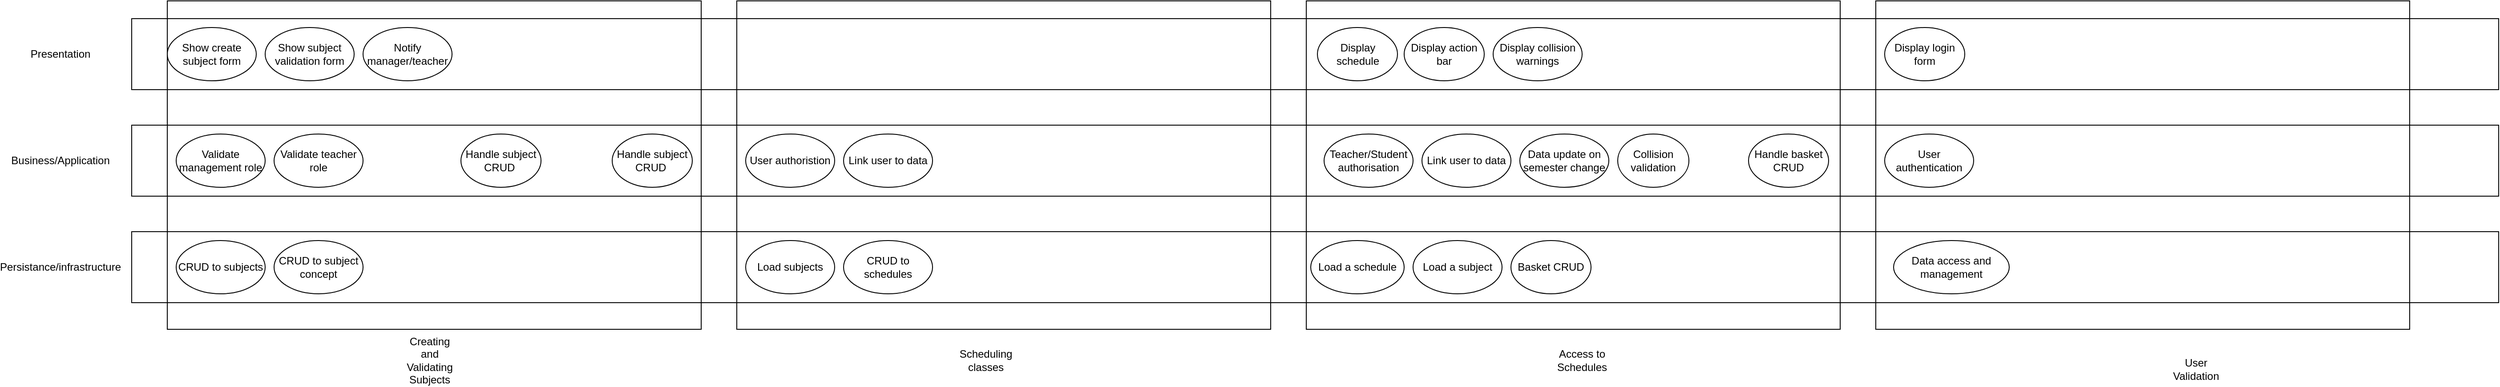 <mxfile version="28.2.5">
  <diagram name="Page-1" id="85GoiwzplOYLq53OgErL">
    <mxGraphModel dx="1113" dy="767" grid="1" gridSize="10" guides="1" tooltips="1" connect="1" arrows="1" fold="1" page="1" pageScale="1" pageWidth="827" pageHeight="1169" background="none" math="0" shadow="0">
      <root>
        <mxCell id="0" />
        <mxCell id="1" parent="0" />
        <mxCell id="A8C6d5W6ICT088-M1Bfj-1" value="" style="rounded=0;whiteSpace=wrap;html=1;fillColor=none;" vertex="1" parent="1">
          <mxGeometry x="160" y="40" width="2660" height="80" as="geometry" />
        </mxCell>
        <mxCell id="A8C6d5W6ICT088-M1Bfj-6" value="" style="rounded=0;whiteSpace=wrap;html=1;fillColor=none;" vertex="1" parent="1">
          <mxGeometry x="160" y="160" width="2660" height="80" as="geometry" />
        </mxCell>
        <mxCell id="A8C6d5W6ICT088-M1Bfj-7" value="" style="rounded=0;whiteSpace=wrap;html=1;fillColor=none;" vertex="1" parent="1">
          <mxGeometry x="160" y="280" width="2660" height="80" as="geometry" />
        </mxCell>
        <mxCell id="A8C6d5W6ICT088-M1Bfj-8" value="Business/Application" style="text;html=1;align=center;verticalAlign=middle;whiteSpace=wrap;rounded=0;" vertex="1" parent="1">
          <mxGeometry x="50" y="185" width="60" height="30" as="geometry" />
        </mxCell>
        <mxCell id="A8C6d5W6ICT088-M1Bfj-13" value="" style="rounded=0;whiteSpace=wrap;html=1;fillColor=none;" vertex="1" parent="1">
          <mxGeometry x="200" y="20" width="600" height="370" as="geometry" />
        </mxCell>
        <mxCell id="A8C6d5W6ICT088-M1Bfj-9" value="Presentation" style="text;html=1;align=center;verticalAlign=middle;whiteSpace=wrap;rounded=0;" vertex="1" parent="1">
          <mxGeometry x="50" y="65" width="60" height="30" as="geometry" />
        </mxCell>
        <mxCell id="A8C6d5W6ICT088-M1Bfj-10" value="Persistance/infrastructure" style="text;html=1;align=center;verticalAlign=middle;whiteSpace=wrap;rounded=0;" vertex="1" parent="1">
          <mxGeometry x="50" y="305" width="60" height="30" as="geometry" />
        </mxCell>
        <mxCell id="A8C6d5W6ICT088-M1Bfj-14" value="Creating and Validating Subjects" style="text;html=1;align=center;verticalAlign=middle;whiteSpace=wrap;rounded=0;" vertex="1" parent="1">
          <mxGeometry x="465" y="410" width="60" height="30" as="geometry" />
        </mxCell>
        <mxCell id="A8C6d5W6ICT088-M1Bfj-15" value="" style="rounded=0;whiteSpace=wrap;html=1;fillColor=none;" vertex="1" parent="1">
          <mxGeometry x="840" y="20" width="600" height="370" as="geometry" />
        </mxCell>
        <mxCell id="A8C6d5W6ICT088-M1Bfj-16" value="Scheduling classes" style="text;html=1;align=center;verticalAlign=middle;whiteSpace=wrap;rounded=0;" vertex="1" parent="1">
          <mxGeometry x="1090" y="410" width="60" height="30" as="geometry" />
        </mxCell>
        <mxCell id="A8C6d5W6ICT088-M1Bfj-17" value="" style="rounded=0;whiteSpace=wrap;html=1;fillColor=none;" vertex="1" parent="1">
          <mxGeometry x="1480" y="20" width="600" height="370" as="geometry" />
        </mxCell>
        <mxCell id="A8C6d5W6ICT088-M1Bfj-18" value="User Validation" style="text;html=1;align=center;verticalAlign=middle;whiteSpace=wrap;rounded=0;" vertex="1" parent="1">
          <mxGeometry x="2450" y="420" width="60" height="30" as="geometry" />
        </mxCell>
        <mxCell id="A8C6d5W6ICT088-M1Bfj-20" value="" style="rounded=0;whiteSpace=wrap;html=1;fillColor=none;" vertex="1" parent="1">
          <mxGeometry x="2120" y="20" width="600" height="370" as="geometry" />
        </mxCell>
        <mxCell id="A8C6d5W6ICT088-M1Bfj-21" value="Access to Schedules" style="text;html=1;align=center;verticalAlign=middle;whiteSpace=wrap;rounded=0;" vertex="1" parent="1">
          <mxGeometry x="1760" y="410" width="60" height="30" as="geometry" />
        </mxCell>
        <mxCell id="A8C6d5W6ICT088-M1Bfj-22" value="CRUD to subjects" style="ellipse;whiteSpace=wrap;html=1;" vertex="1" parent="1">
          <mxGeometry x="210" y="290" width="100" height="60" as="geometry" />
        </mxCell>
        <mxCell id="A8C6d5W6ICT088-M1Bfj-24" value="Load subjects" style="ellipse;whiteSpace=wrap;html=1;" vertex="1" parent="1">
          <mxGeometry x="850" y="290" width="100" height="60" as="geometry" />
        </mxCell>
        <mxCell id="A8C6d5W6ICT088-M1Bfj-25" value="Load a schedule" style="ellipse;whiteSpace=wrap;html=1;" vertex="1" parent="1">
          <mxGeometry x="1485" y="290" width="105" height="60" as="geometry" />
        </mxCell>
        <mxCell id="A8C6d5W6ICT088-M1Bfj-26" value="Data access and management" style="ellipse;whiteSpace=wrap;html=1;" vertex="1" parent="1">
          <mxGeometry x="2140" y="290" width="130" height="60" as="geometry" />
        </mxCell>
        <mxCell id="A8C6d5W6ICT088-M1Bfj-27" value="User authentication" style="ellipse;whiteSpace=wrap;html=1;" vertex="1" parent="1">
          <mxGeometry x="2130" y="170" width="100" height="60" as="geometry" />
        </mxCell>
        <mxCell id="A8C6d5W6ICT088-M1Bfj-28" value="Teacher/Student authorisation" style="ellipse;whiteSpace=wrap;html=1;" vertex="1" parent="1">
          <mxGeometry x="1500" y="170" width="100" height="60" as="geometry" />
        </mxCell>
        <mxCell id="A8C6d5W6ICT088-M1Bfj-29" value="User authoristion" style="ellipse;whiteSpace=wrap;html=1;" vertex="1" parent="1">
          <mxGeometry x="850" y="170" width="100" height="60" as="geometry" />
        </mxCell>
        <mxCell id="A8C6d5W6ICT088-M1Bfj-30" value="Validate management role" style="ellipse;whiteSpace=wrap;html=1;" vertex="1" parent="1">
          <mxGeometry x="210" y="170" width="100" height="60" as="geometry" />
        </mxCell>
        <mxCell id="A8C6d5W6ICT088-M1Bfj-32" value="Validate teacher role" style="ellipse;whiteSpace=wrap;html=1;" vertex="1" parent="1">
          <mxGeometry x="320" y="170" width="100" height="60" as="geometry" />
        </mxCell>
        <mxCell id="A8C6d5W6ICT088-M1Bfj-33" value="Link user to data" style="ellipse;whiteSpace=wrap;html=1;" vertex="1" parent="1">
          <mxGeometry x="960" y="170" width="100" height="60" as="geometry" />
        </mxCell>
        <mxCell id="A8C6d5W6ICT088-M1Bfj-34" value="Link user to data" style="ellipse;whiteSpace=wrap;html=1;" vertex="1" parent="1">
          <mxGeometry x="1610" y="170" width="100" height="60" as="geometry" />
        </mxCell>
        <mxCell id="A8C6d5W6ICT088-M1Bfj-35" value="Load a subject" style="ellipse;whiteSpace=wrap;html=1;" vertex="1" parent="1">
          <mxGeometry x="1600" y="290" width="100" height="60" as="geometry" />
        </mxCell>
        <mxCell id="A8C6d5W6ICT088-M1Bfj-36" value="CRUD to schedules" style="ellipse;whiteSpace=wrap;html=1;" vertex="1" parent="1">
          <mxGeometry x="960" y="290" width="100" height="60" as="geometry" />
        </mxCell>
        <mxCell id="A8C6d5W6ICT088-M1Bfj-37" value="Show create subject form" style="ellipse;whiteSpace=wrap;html=1;" vertex="1" parent="1">
          <mxGeometry x="200" y="50" width="100" height="60" as="geometry" />
        </mxCell>
        <mxCell id="A8C6d5W6ICT088-M1Bfj-38" value="Show subject validation form" style="ellipse;whiteSpace=wrap;html=1;" vertex="1" parent="1">
          <mxGeometry x="310" y="50" width="100" height="60" as="geometry" />
        </mxCell>
        <mxCell id="A8C6d5W6ICT088-M1Bfj-39" value="Notify manager/teacher" style="ellipse;whiteSpace=wrap;html=1;" vertex="1" parent="1">
          <mxGeometry x="420" y="50" width="100" height="60" as="geometry" />
        </mxCell>
        <mxCell id="A8C6d5W6ICT088-M1Bfj-40" value="Data update on semester change" style="ellipse;whiteSpace=wrap;html=1;" vertex="1" parent="1">
          <mxGeometry x="1720" y="170" width="100" height="60" as="geometry" />
        </mxCell>
        <mxCell id="A8C6d5W6ICT088-M1Bfj-43" value="Display schedule" style="ellipse;whiteSpace=wrap;html=1;" vertex="1" parent="1">
          <mxGeometry x="1492.5" y="50" width="90" height="60" as="geometry" />
        </mxCell>
        <mxCell id="A8C6d5W6ICT088-M1Bfj-44" value="Display action bar" style="ellipse;whiteSpace=wrap;html=1;" vertex="1" parent="1">
          <mxGeometry x="1590" y="50" width="90" height="60" as="geometry" />
        </mxCell>
        <mxCell id="A8C6d5W6ICT088-M1Bfj-45" value="Handle basket CRUD" style="ellipse;whiteSpace=wrap;html=1;" vertex="1" parent="1">
          <mxGeometry x="1977" y="170" width="90" height="60" as="geometry" />
        </mxCell>
        <mxCell id="A8C6d5W6ICT088-M1Bfj-46" value="Basket CRUD" style="ellipse;whiteSpace=wrap;html=1;" vertex="1" parent="1">
          <mxGeometry x="1710" y="290" width="90" height="60" as="geometry" />
        </mxCell>
        <mxCell id="A8C6d5W6ICT088-M1Bfj-47" value="Display collision warnings" style="ellipse;whiteSpace=wrap;html=1;" vertex="1" parent="1">
          <mxGeometry x="1690" y="50" width="100" height="60" as="geometry" />
        </mxCell>
        <mxCell id="A8C6d5W6ICT088-M1Bfj-49" value="Collision validation" style="ellipse;whiteSpace=wrap;html=1;" vertex="1" parent="1">
          <mxGeometry x="1830" y="170" width="80" height="60" as="geometry" />
        </mxCell>
        <mxCell id="A8C6d5W6ICT088-M1Bfj-50" value="Display login form" style="ellipse;whiteSpace=wrap;html=1;" vertex="1" parent="1">
          <mxGeometry x="2130" y="50" width="90" height="60" as="geometry" />
        </mxCell>
        <mxCell id="A8C6d5W6ICT088-M1Bfj-54" value="CRUD to subject concept" style="ellipse;whiteSpace=wrap;html=1;" vertex="1" parent="1">
          <mxGeometry x="320" y="290" width="100" height="60" as="geometry" />
        </mxCell>
        <mxCell id="A8C6d5W6ICT088-M1Bfj-55" value="Handle subject CRUD&amp;nbsp;" style="ellipse;whiteSpace=wrap;html=1;" vertex="1" parent="1">
          <mxGeometry x="700" y="170" width="90" height="60" as="geometry" />
        </mxCell>
        <mxCell id="A8C6d5W6ICT088-M1Bfj-56" value="Handle subject CRUD&amp;nbsp;" style="ellipse;whiteSpace=wrap;html=1;" vertex="1" parent="1">
          <mxGeometry x="530" y="170" width="90" height="60" as="geometry" />
        </mxCell>
      </root>
    </mxGraphModel>
  </diagram>
</mxfile>
